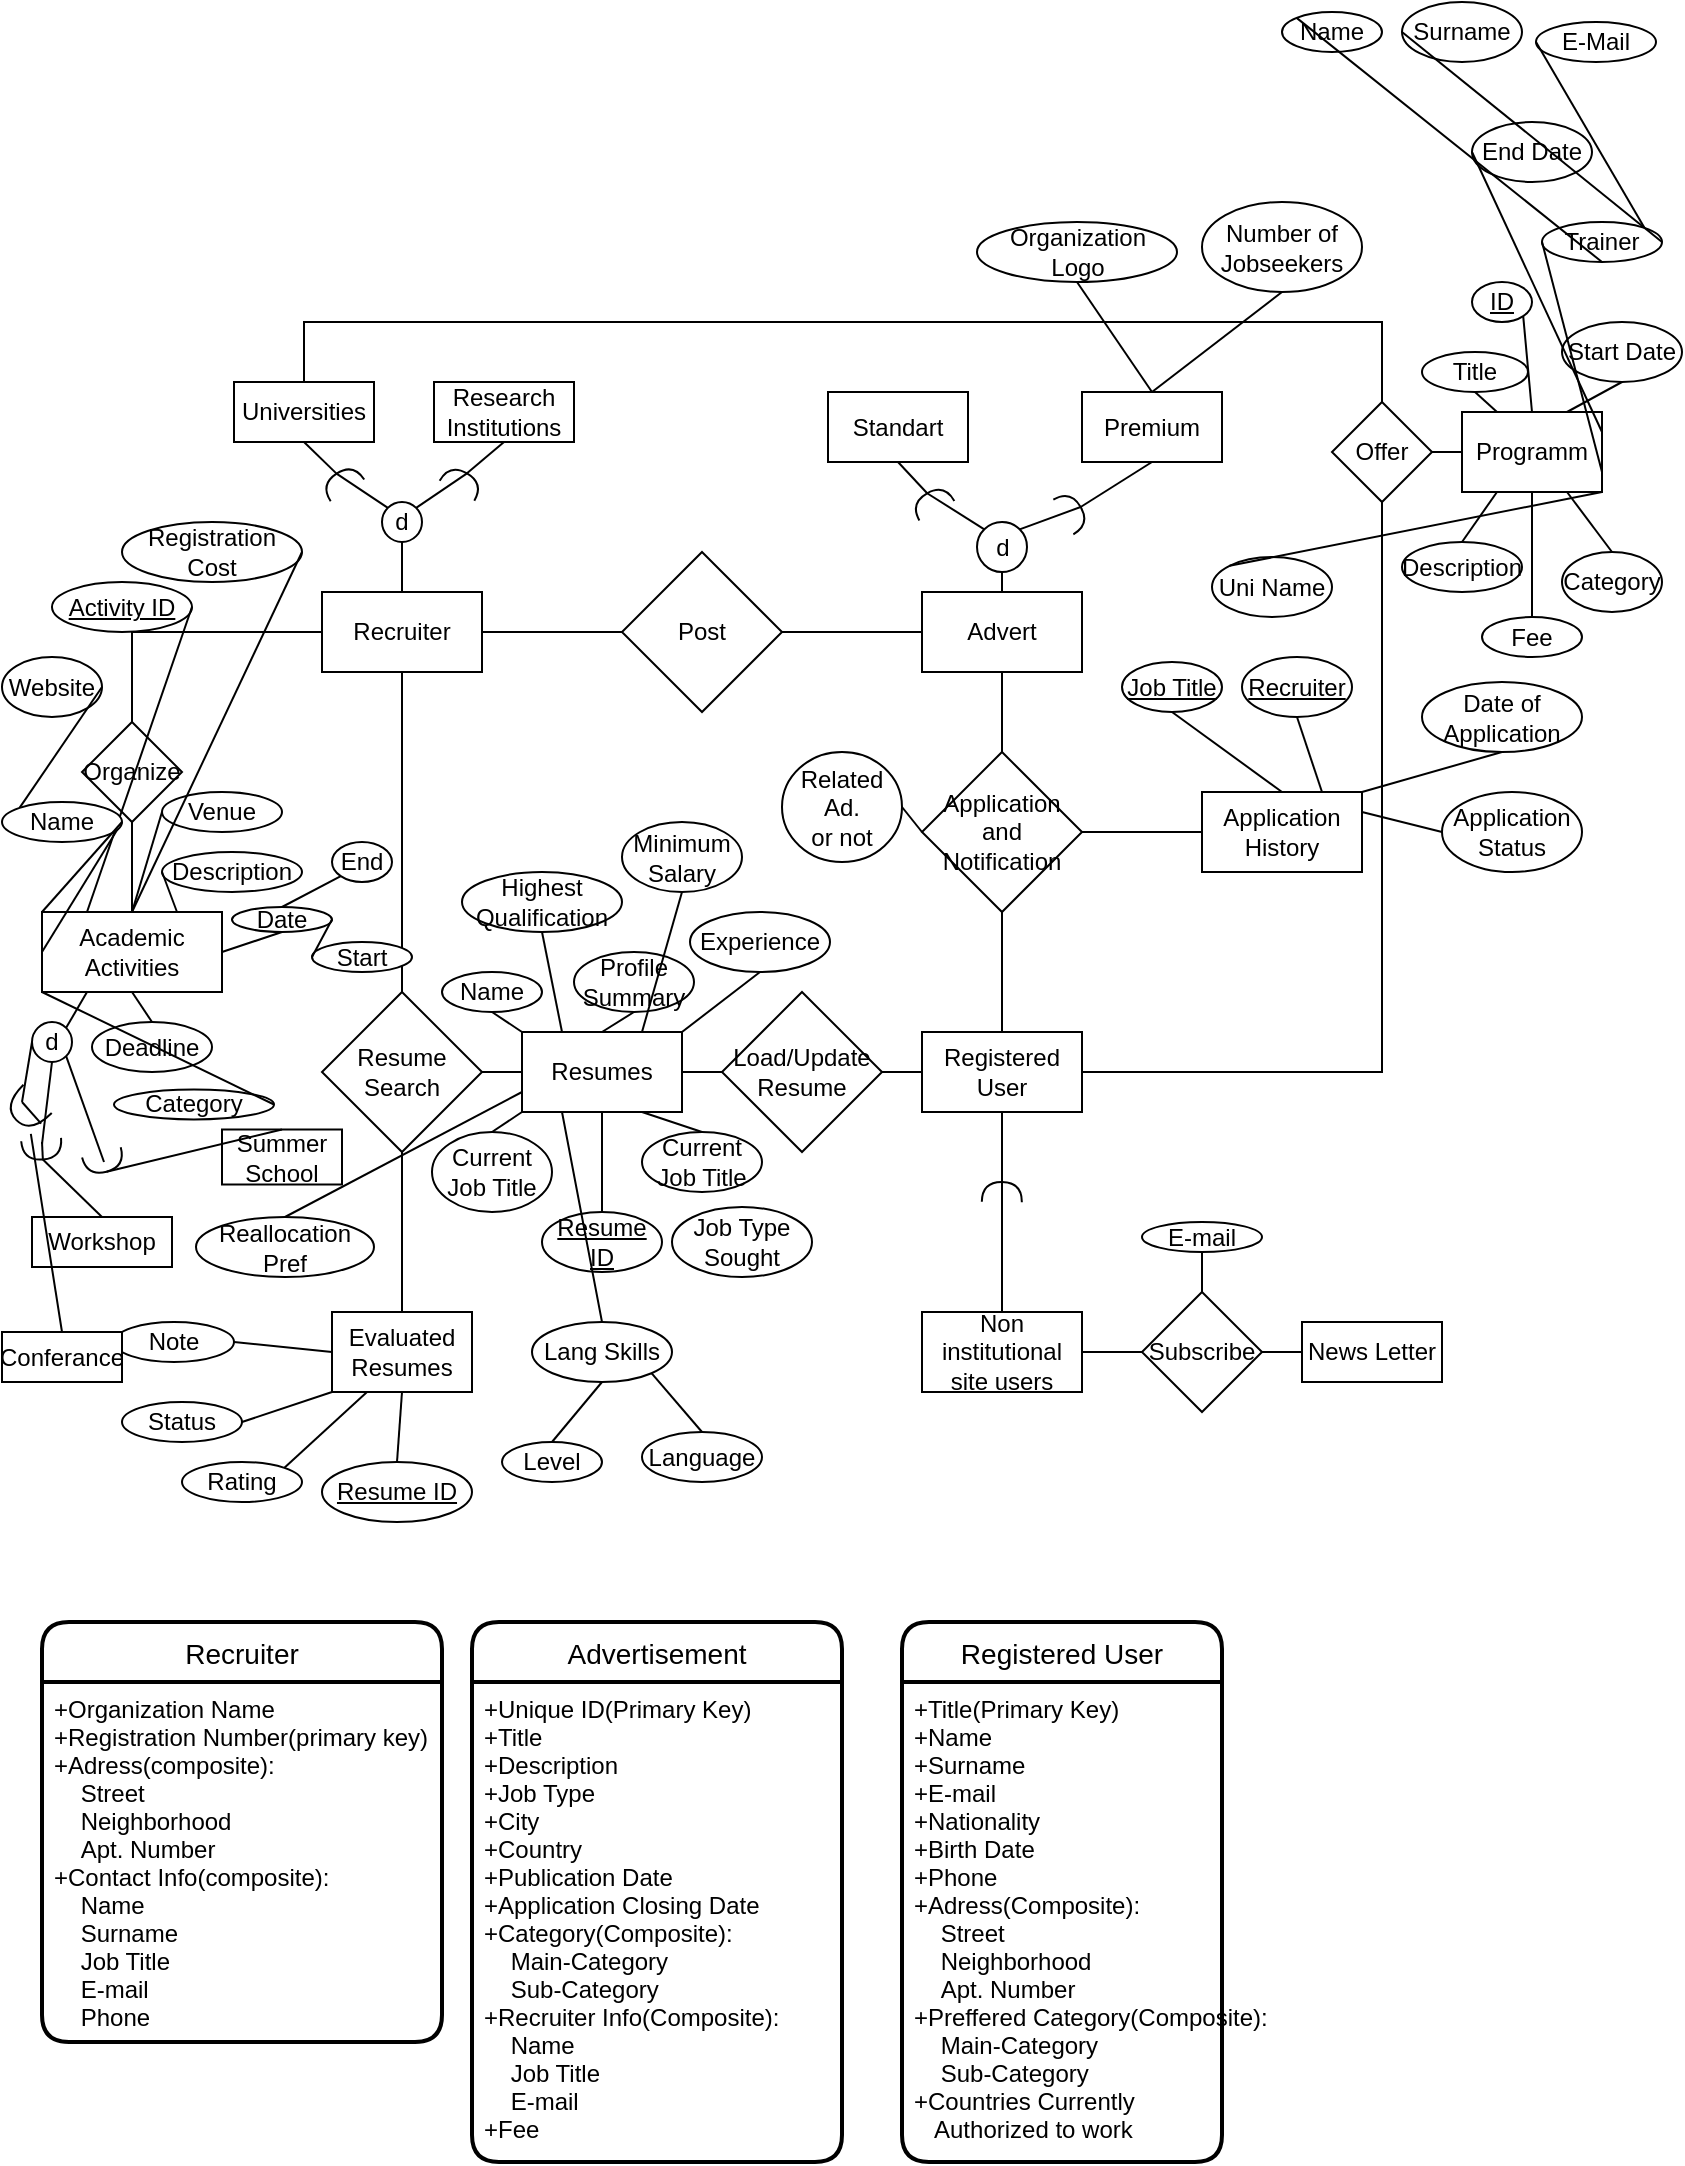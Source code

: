 <mxfile version="15.7.4" type="github">
  <diagram id="oW-fHzXB0XqupBl2FvEl" name="Page-1">
    <mxGraphModel dx="2018" dy="663" grid="1" gridSize="10" guides="1" tooltips="1" connect="1" arrows="1" fold="1" page="1" pageScale="1" pageWidth="827" pageHeight="1169" math="0" shadow="0">
      <root>
        <mxCell id="0" />
        <mxCell id="1" parent="0" />
        <mxCell id="fJtaRyN5ISk2u794oa8O-1" value="Recruiter" style="rounded=0;whiteSpace=wrap;html=1;" vertex="1" parent="1">
          <mxGeometry x="160" y="375" width="80" height="40" as="geometry" />
        </mxCell>
        <mxCell id="fJtaRyN5ISk2u794oa8O-3" value="Resume&lt;br&gt;Search" style="rhombus;whiteSpace=wrap;html=1;" vertex="1" parent="1">
          <mxGeometry x="160" y="575" width="80" height="80" as="geometry" />
        </mxCell>
        <mxCell id="fJtaRyN5ISk2u794oa8O-4" value="" style="endArrow=none;html=1;rounded=0;entryX=0.5;entryY=1;entryDx=0;entryDy=0;exitX=0.5;exitY=0;exitDx=0;exitDy=0;" edge="1" parent="1" source="fJtaRyN5ISk2u794oa8O-3" target="fJtaRyN5ISk2u794oa8O-1">
          <mxGeometry width="50" height="50" relative="1" as="geometry">
            <mxPoint x="700" y="665" as="sourcePoint" />
            <mxPoint x="750" y="615" as="targetPoint" />
          </mxGeometry>
        </mxCell>
        <mxCell id="fJtaRyN5ISk2u794oa8O-5" value="" style="endArrow=none;html=1;rounded=0;entryX=0.5;entryY=1;entryDx=0;entryDy=0;exitX=0.5;exitY=0;exitDx=0;exitDy=0;" edge="1" parent="1" source="fJtaRyN5ISk2u794oa8O-6" target="fJtaRyN5ISk2u794oa8O-3">
          <mxGeometry width="50" height="50" relative="1" as="geometry">
            <mxPoint x="280" y="735" as="sourcePoint" />
            <mxPoint x="750" y="615" as="targetPoint" />
            <Array as="points" />
          </mxGeometry>
        </mxCell>
        <mxCell id="fJtaRyN5ISk2u794oa8O-6" value="Evaluated&lt;br&gt;Resumes" style="rounded=0;whiteSpace=wrap;html=1;" vertex="1" parent="1">
          <mxGeometry x="165" y="735" width="70" height="40" as="geometry" />
        </mxCell>
        <mxCell id="fJtaRyN5ISk2u794oa8O-7" value="" style="endArrow=none;html=1;rounded=0;exitX=1;exitY=0.5;exitDx=0;exitDy=0;startArrow=none;" edge="1" parent="1" source="fJtaRyN5ISk2u794oa8O-8">
          <mxGeometry width="50" height="50" relative="1" as="geometry">
            <mxPoint x="700" y="665" as="sourcePoint" />
            <mxPoint x="360" y="615" as="targetPoint" />
          </mxGeometry>
        </mxCell>
        <mxCell id="fJtaRyN5ISk2u794oa8O-8" value="Resumes" style="rounded=0;whiteSpace=wrap;html=1;" vertex="1" parent="1">
          <mxGeometry x="260" y="595" width="80" height="40" as="geometry" />
        </mxCell>
        <mxCell id="fJtaRyN5ISk2u794oa8O-9" value="" style="endArrow=none;html=1;rounded=0;exitX=1;exitY=0.5;exitDx=0;exitDy=0;" edge="1" parent="1" source="fJtaRyN5ISk2u794oa8O-3" target="fJtaRyN5ISk2u794oa8O-8">
          <mxGeometry width="50" height="50" relative="1" as="geometry">
            <mxPoint x="320" y="615" as="sourcePoint" />
            <mxPoint x="400" y="615" as="targetPoint" />
          </mxGeometry>
        </mxCell>
        <mxCell id="fJtaRyN5ISk2u794oa8O-10" value="Load/Update&lt;br&gt;Resume" style="rhombus;whiteSpace=wrap;html=1;" vertex="1" parent="1">
          <mxGeometry x="360" y="575" width="80" height="80" as="geometry" />
        </mxCell>
        <mxCell id="fJtaRyN5ISk2u794oa8O-11" value="Registered&lt;br&gt;User" style="rounded=0;whiteSpace=wrap;html=1;" vertex="1" parent="1">
          <mxGeometry x="460" y="595" width="80" height="40" as="geometry" />
        </mxCell>
        <mxCell id="fJtaRyN5ISk2u794oa8O-12" value="" style="shape=requiredInterface;html=1;verticalLabelPosition=bottom;sketch=0;rotation=-89;" vertex="1" parent="1">
          <mxGeometry x="495" y="665" width="10" height="20" as="geometry" />
        </mxCell>
        <mxCell id="fJtaRyN5ISk2u794oa8O-13" value="" style="endArrow=none;html=1;rounded=0;exitX=1;exitY=0.5;exitDx=0;exitDy=0;entryX=0;entryY=0.5;entryDx=0;entryDy=0;" edge="1" parent="1" source="fJtaRyN5ISk2u794oa8O-10" target="fJtaRyN5ISk2u794oa8O-11">
          <mxGeometry width="50" height="50" relative="1" as="geometry">
            <mxPoint x="680" y="645" as="sourcePoint" />
            <mxPoint x="730" y="595" as="targetPoint" />
          </mxGeometry>
        </mxCell>
        <mxCell id="fJtaRyN5ISk2u794oa8O-16" value="Non institutional site users" style="rounded=0;whiteSpace=wrap;html=1;" vertex="1" parent="1">
          <mxGeometry x="460" y="735" width="80" height="40" as="geometry" />
        </mxCell>
        <mxCell id="fJtaRyN5ISk2u794oa8O-17" value="" style="endArrow=none;html=1;rounded=0;exitX=0.5;exitY=1;exitDx=0;exitDy=0;entryX=0.5;entryY=0;entryDx=0;entryDy=0;" edge="1" parent="1" source="fJtaRyN5ISk2u794oa8O-11" target="fJtaRyN5ISk2u794oa8O-16">
          <mxGeometry width="50" height="50" relative="1" as="geometry">
            <mxPoint x="680" y="635" as="sourcePoint" />
            <mxPoint x="730" y="585" as="targetPoint" />
          </mxGeometry>
        </mxCell>
        <mxCell id="fJtaRyN5ISk2u794oa8O-18" value="" style="endArrow=none;html=1;rounded=0;exitX=0.5;exitY=0;exitDx=0;exitDy=0;" edge="1" parent="1" source="fJtaRyN5ISk2u794oa8O-11">
          <mxGeometry width="50" height="50" relative="1" as="geometry">
            <mxPoint x="680" y="635" as="sourcePoint" />
            <mxPoint x="500" y="535" as="targetPoint" />
          </mxGeometry>
        </mxCell>
        <mxCell id="fJtaRyN5ISk2u794oa8O-19" value="Application&lt;br&gt;and&lt;br&gt;Notification" style="rhombus;whiteSpace=wrap;html=1;" vertex="1" parent="1">
          <mxGeometry x="460" y="455" width="80" height="80" as="geometry" />
        </mxCell>
        <mxCell id="fJtaRyN5ISk2u794oa8O-21" value="Application&lt;br&gt;History" style="rounded=0;whiteSpace=wrap;html=1;" vertex="1" parent="1">
          <mxGeometry x="600" y="475" width="80" height="40" as="geometry" />
        </mxCell>
        <mxCell id="fJtaRyN5ISk2u794oa8O-22" value="Advert" style="rounded=0;whiteSpace=wrap;html=1;" vertex="1" parent="1">
          <mxGeometry x="460" y="375" width="80" height="40" as="geometry" />
        </mxCell>
        <mxCell id="fJtaRyN5ISk2u794oa8O-24" value="" style="endArrow=none;html=1;rounded=0;entryX=0.5;entryY=1;entryDx=0;entryDy=0;exitX=0.5;exitY=0;exitDx=0;exitDy=0;" edge="1" parent="1" source="fJtaRyN5ISk2u794oa8O-19" target="fJtaRyN5ISk2u794oa8O-22">
          <mxGeometry width="50" height="50" relative="1" as="geometry">
            <mxPoint x="680" y="625" as="sourcePoint" />
            <mxPoint x="730" y="575" as="targetPoint" />
          </mxGeometry>
        </mxCell>
        <mxCell id="fJtaRyN5ISk2u794oa8O-25" value="" style="endArrow=none;html=1;rounded=0;exitX=1;exitY=0.5;exitDx=0;exitDy=0;" edge="1" parent="1" source="fJtaRyN5ISk2u794oa8O-1">
          <mxGeometry width="50" height="50" relative="1" as="geometry">
            <mxPoint x="680" y="625" as="sourcePoint" />
            <mxPoint x="320" y="395" as="targetPoint" />
          </mxGeometry>
        </mxCell>
        <mxCell id="fJtaRyN5ISk2u794oa8O-26" value="Post" style="rhombus;whiteSpace=wrap;html=1;" vertex="1" parent="1">
          <mxGeometry x="310" y="355" width="80" height="80" as="geometry" />
        </mxCell>
        <mxCell id="fJtaRyN5ISk2u794oa8O-28" value="" style="endArrow=none;html=1;rounded=0;exitX=1;exitY=0.5;exitDx=0;exitDy=0;entryX=0;entryY=0.5;entryDx=0;entryDy=0;" edge="1" parent="1" source="fJtaRyN5ISk2u794oa8O-26" target="fJtaRyN5ISk2u794oa8O-22">
          <mxGeometry width="50" height="50" relative="1" as="geometry">
            <mxPoint x="680" y="625" as="sourcePoint" />
            <mxPoint x="730" y="575" as="targetPoint" />
          </mxGeometry>
        </mxCell>
        <mxCell id="fJtaRyN5ISk2u794oa8O-32" value="Universities" style="rounded=0;whiteSpace=wrap;html=1;" vertex="1" parent="1">
          <mxGeometry x="116" y="270" width="70" height="30" as="geometry" />
        </mxCell>
        <mxCell id="fJtaRyN5ISk2u794oa8O-33" value="Research&lt;br&gt;Institutions" style="rounded=0;whiteSpace=wrap;html=1;" vertex="1" parent="1">
          <mxGeometry x="216" y="270" width="70" height="30" as="geometry" />
        </mxCell>
        <mxCell id="fJtaRyN5ISk2u794oa8O-44" value="" style="endArrow=none;html=1;rounded=0;exitX=0.5;exitY=0;exitDx=0;exitDy=0;entryX=0.5;entryY=1;entryDx=0;entryDy=0;" edge="1" parent="1" source="fJtaRyN5ISk2u794oa8O-1" target="fJtaRyN5ISk2u794oa8O-45">
          <mxGeometry width="50" height="50" relative="1" as="geometry">
            <mxPoint x="516" y="550" as="sourcePoint" />
            <mxPoint x="200" y="350" as="targetPoint" />
          </mxGeometry>
        </mxCell>
        <mxCell id="fJtaRyN5ISk2u794oa8O-45" value="d" style="ellipse;whiteSpace=wrap;html=1;aspect=fixed;" vertex="1" parent="1">
          <mxGeometry x="190" y="330" width="20" height="20" as="geometry" />
        </mxCell>
        <mxCell id="fJtaRyN5ISk2u794oa8O-48" value="" style="endArrow=none;html=1;rounded=0;exitX=1;exitY=0;exitDx=0;exitDy=0;entryX=1;entryY=0.5;entryDx=0;entryDy=0;entryPerimeter=0;" edge="1" parent="1" source="fJtaRyN5ISk2u794oa8O-45" target="fJtaRyN5ISk2u794oa8O-55">
          <mxGeometry width="50" height="50" relative="1" as="geometry">
            <mxPoint x="516" y="550" as="sourcePoint" />
            <mxPoint x="226" y="320" as="targetPoint" />
          </mxGeometry>
        </mxCell>
        <mxCell id="fJtaRyN5ISk2u794oa8O-50" value="" style="endArrow=none;html=1;rounded=0;exitX=0;exitY=0;exitDx=0;exitDy=0;entryX=1;entryY=0.5;entryDx=0;entryDy=0;entryPerimeter=0;" edge="1" parent="1" source="fJtaRyN5ISk2u794oa8O-45" target="fJtaRyN5ISk2u794oa8O-53">
          <mxGeometry width="50" height="50" relative="1" as="geometry">
            <mxPoint x="516" y="550" as="sourcePoint" />
            <mxPoint x="566" y="500" as="targetPoint" />
          </mxGeometry>
        </mxCell>
        <mxCell id="fJtaRyN5ISk2u794oa8O-53" value="" style="shape=requiredInterface;html=1;verticalLabelPosition=bottom;sketch=0;rotation=-123;" vertex="1" parent="1">
          <mxGeometry x="165" y="310" width="10" height="20" as="geometry" />
        </mxCell>
        <mxCell id="fJtaRyN5ISk2u794oa8O-54" value="" style="endArrow=none;html=1;rounded=0;exitX=1;exitY=0.5;exitDx=0;exitDy=0;exitPerimeter=0;entryX=0.5;entryY=1;entryDx=0;entryDy=0;" edge="1" parent="1" source="fJtaRyN5ISk2u794oa8O-53" target="fJtaRyN5ISk2u794oa8O-32">
          <mxGeometry width="50" height="50" relative="1" as="geometry">
            <mxPoint x="516" y="550" as="sourcePoint" />
            <mxPoint x="566" y="500" as="targetPoint" />
          </mxGeometry>
        </mxCell>
        <mxCell id="fJtaRyN5ISk2u794oa8O-55" value="" style="shape=requiredInterface;html=1;verticalLabelPosition=bottom;sketch=0;rotation=-60;" vertex="1" parent="1">
          <mxGeometry x="225" y="310" width="10" height="20" as="geometry" />
        </mxCell>
        <mxCell id="fJtaRyN5ISk2u794oa8O-56" value="" style="endArrow=none;html=1;rounded=0;exitX=1;exitY=0.5;exitDx=0;exitDy=0;exitPerimeter=0;entryX=0.5;entryY=1;entryDx=0;entryDy=0;" edge="1" parent="1" source="fJtaRyN5ISk2u794oa8O-55" target="fJtaRyN5ISk2u794oa8O-33">
          <mxGeometry width="50" height="50" relative="1" as="geometry">
            <mxPoint x="516" y="550" as="sourcePoint" />
            <mxPoint x="566" y="500" as="targetPoint" />
          </mxGeometry>
        </mxCell>
        <mxCell id="fJtaRyN5ISk2u794oa8O-57" value="Academic&lt;br&gt;Activities" style="rounded=0;whiteSpace=wrap;html=1;" vertex="1" parent="1">
          <mxGeometry x="20" y="535" width="90" height="40" as="geometry" />
        </mxCell>
        <mxCell id="fJtaRyN5ISk2u794oa8O-58" value="" style="endArrow=none;html=1;rounded=0;entryX=0;entryY=0.5;entryDx=0;entryDy=0;exitX=1;exitY=0.5;exitDx=0;exitDy=0;" edge="1" parent="1" source="fJtaRyN5ISk2u794oa8O-19" target="fJtaRyN5ISk2u794oa8O-21">
          <mxGeometry width="50" height="50" relative="1" as="geometry">
            <mxPoint x="495" y="530" as="sourcePoint" />
            <mxPoint x="545" y="480" as="targetPoint" />
          </mxGeometry>
        </mxCell>
        <mxCell id="fJtaRyN5ISk2u794oa8O-62" value="Organize" style="rhombus;whiteSpace=wrap;html=1;" vertex="1" parent="1">
          <mxGeometry x="40" y="440" width="50" height="50" as="geometry" />
        </mxCell>
        <mxCell id="fJtaRyN5ISk2u794oa8O-63" value="" style="endArrow=none;html=1;rounded=0;entryX=0.5;entryY=1;entryDx=0;entryDy=0;exitX=0.5;exitY=0;exitDx=0;exitDy=0;" edge="1" parent="1" source="fJtaRyN5ISk2u794oa8O-57" target="fJtaRyN5ISk2u794oa8O-62">
          <mxGeometry width="50" height="50" relative="1" as="geometry">
            <mxPoint x="495" y="530" as="sourcePoint" />
            <mxPoint x="545" y="480" as="targetPoint" />
          </mxGeometry>
        </mxCell>
        <mxCell id="fJtaRyN5ISk2u794oa8O-64" value="" style="endArrow=none;html=1;rounded=0;exitX=0.5;exitY=0;exitDx=0;exitDy=0;entryX=0;entryY=0.5;entryDx=0;entryDy=0;" edge="1" parent="1" source="fJtaRyN5ISk2u794oa8O-62" target="fJtaRyN5ISk2u794oa8O-1">
          <mxGeometry width="50" height="50" relative="1" as="geometry">
            <mxPoint x="495" y="530" as="sourcePoint" />
            <mxPoint x="155" y="400" as="targetPoint" />
            <Array as="points">
              <mxPoint x="65" y="395" />
            </Array>
          </mxGeometry>
        </mxCell>
        <mxCell id="fJtaRyN5ISk2u794oa8O-68" value="" style="endArrow=none;html=1;rounded=0;exitX=0.5;exitY=0;exitDx=0;exitDy=0;entryX=0.5;entryY=0;entryDx=0;entryDy=0;" edge="1" parent="1" source="fJtaRyN5ISk2u794oa8O-32" target="fJtaRyN5ISk2u794oa8O-70">
          <mxGeometry width="50" height="50" relative="1" as="geometry">
            <mxPoint x="495" y="520" as="sourcePoint" />
            <mxPoint x="605" y="260" as="targetPoint" />
            <Array as="points">
              <mxPoint x="151" y="240" />
              <mxPoint x="690" y="240" />
            </Array>
          </mxGeometry>
        </mxCell>
        <mxCell id="fJtaRyN5ISk2u794oa8O-70" value="Offer" style="rhombus;whiteSpace=wrap;html=1;" vertex="1" parent="1">
          <mxGeometry x="665" y="280" width="50" height="50" as="geometry" />
        </mxCell>
        <mxCell id="fJtaRyN5ISk2u794oa8O-72" value="" style="endArrow=none;html=1;rounded=0;entryX=1;entryY=0.5;entryDx=0;entryDy=0;exitX=0;exitY=0.5;exitDx=0;exitDy=0;" edge="1" parent="1" source="fJtaRyN5ISk2u794oa8O-73" target="fJtaRyN5ISk2u794oa8O-70">
          <mxGeometry width="50" height="50" relative="1" as="geometry">
            <mxPoint x="745" y="305" as="sourcePoint" />
            <mxPoint x="545" y="470" as="targetPoint" />
          </mxGeometry>
        </mxCell>
        <mxCell id="fJtaRyN5ISk2u794oa8O-73" value="Programm" style="rounded=0;whiteSpace=wrap;html=1;" vertex="1" parent="1">
          <mxGeometry x="730" y="285" width="70" height="40" as="geometry" />
        </mxCell>
        <mxCell id="fJtaRyN5ISk2u794oa8O-74" value="" style="endArrow=none;html=1;rounded=0;entryX=0.5;entryY=1;entryDx=0;entryDy=0;exitX=1;exitY=0.5;exitDx=0;exitDy=0;" edge="1" parent="1" source="fJtaRyN5ISk2u794oa8O-11" target="fJtaRyN5ISk2u794oa8O-70">
          <mxGeometry width="50" height="50" relative="1" as="geometry">
            <mxPoint x="510" y="520" as="sourcePoint" />
            <mxPoint x="560" y="470" as="targetPoint" />
            <Array as="points">
              <mxPoint x="690" y="615" />
            </Array>
          </mxGeometry>
        </mxCell>
        <mxCell id="fJtaRyN5ISk2u794oa8O-75" value="d" style="ellipse;whiteSpace=wrap;html=1;aspect=fixed;" vertex="1" parent="1">
          <mxGeometry x="487.5" y="340" width="25" height="25" as="geometry" />
        </mxCell>
        <mxCell id="fJtaRyN5ISk2u794oa8O-76" value="" style="endArrow=none;html=1;rounded=0;entryX=0.5;entryY=1;entryDx=0;entryDy=0;exitX=0.5;exitY=0;exitDx=0;exitDy=0;" edge="1" parent="1" source="fJtaRyN5ISk2u794oa8O-22" target="fJtaRyN5ISk2u794oa8O-75">
          <mxGeometry width="50" height="50" relative="1" as="geometry">
            <mxPoint x="510" y="520" as="sourcePoint" />
            <mxPoint x="560" y="470" as="targetPoint" />
          </mxGeometry>
        </mxCell>
        <mxCell id="fJtaRyN5ISk2u794oa8O-77" value="Standart" style="rounded=0;whiteSpace=wrap;html=1;" vertex="1" parent="1">
          <mxGeometry x="413" y="275" width="70" height="35" as="geometry" />
        </mxCell>
        <mxCell id="fJtaRyN5ISk2u794oa8O-78" value="Premium" style="rounded=0;whiteSpace=wrap;html=1;" vertex="1" parent="1">
          <mxGeometry x="540" y="275" width="70" height="35" as="geometry" />
        </mxCell>
        <mxCell id="fJtaRyN5ISk2u794oa8O-79" value="" style="endArrow=none;html=1;rounded=0;entryX=0.5;entryY=1;entryDx=0;entryDy=0;exitX=1;exitY=0.5;exitDx=0;exitDy=0;exitPerimeter=0;" edge="1" parent="1" source="fJtaRyN5ISk2u794oa8O-83" target="fJtaRyN5ISk2u794oa8O-77">
          <mxGeometry width="50" height="50" relative="1" as="geometry">
            <mxPoint x="270" y="515" as="sourcePoint" />
            <mxPoint x="320" y="465" as="targetPoint" />
          </mxGeometry>
        </mxCell>
        <mxCell id="fJtaRyN5ISk2u794oa8O-80" value="" style="endArrow=none;html=1;rounded=0;exitX=1;exitY=0.5;exitDx=0;exitDy=0;exitPerimeter=0;entryX=1;entryY=0;entryDx=0;entryDy=0;" edge="1" parent="1" source="fJtaRyN5ISk2u794oa8O-81" target="fJtaRyN5ISk2u794oa8O-75">
          <mxGeometry width="50" height="50" relative="1" as="geometry">
            <mxPoint x="350" y="515" as="sourcePoint" />
            <mxPoint x="400" y="465" as="targetPoint" />
            <Array as="points" />
          </mxGeometry>
        </mxCell>
        <mxCell id="fJtaRyN5ISk2u794oa8O-81" value="" style="shape=requiredInterface;html=1;verticalLabelPosition=bottom;sketch=0;rotation=-30;" vertex="1" parent="1">
          <mxGeometry x="530" y="325" width="10" height="20" as="geometry" />
        </mxCell>
        <mxCell id="fJtaRyN5ISk2u794oa8O-82" value="" style="endArrow=none;html=1;rounded=0;entryX=0.5;entryY=1;entryDx=0;entryDy=0;exitX=1;exitY=0.5;exitDx=0;exitDy=0;exitPerimeter=0;" edge="1" parent="1" source="fJtaRyN5ISk2u794oa8O-81" target="fJtaRyN5ISk2u794oa8O-78">
          <mxGeometry width="50" height="50" relative="1" as="geometry">
            <mxPoint x="510" y="520" as="sourcePoint" />
            <mxPoint x="560" y="470" as="targetPoint" />
          </mxGeometry>
        </mxCell>
        <mxCell id="fJtaRyN5ISk2u794oa8O-83" value="" style="shape=requiredInterface;html=1;verticalLabelPosition=bottom;sketch=0;rotation=-119;" vertex="1" parent="1">
          <mxGeometry x="460" y="320" width="10" height="20" as="geometry" />
        </mxCell>
        <mxCell id="fJtaRyN5ISk2u794oa8O-84" value="" style="endArrow=none;html=1;rounded=0;entryX=1;entryY=0.5;entryDx=0;entryDy=0;entryPerimeter=0;exitX=0;exitY=0;exitDx=0;exitDy=0;" edge="1" parent="1" source="fJtaRyN5ISk2u794oa8O-75" target="fJtaRyN5ISk2u794oa8O-83">
          <mxGeometry width="50" height="50" relative="1" as="geometry">
            <mxPoint x="510" y="520" as="sourcePoint" />
            <mxPoint x="560" y="470" as="targetPoint" />
          </mxGeometry>
        </mxCell>
        <mxCell id="fJtaRyN5ISk2u794oa8O-90" value="Recruiter" style="swimlane;childLayout=stackLayout;horizontal=1;startSize=30;horizontalStack=0;rounded=1;fontSize=14;fontStyle=0;strokeWidth=2;resizeParent=0;resizeLast=1;shadow=0;dashed=0;align=center;" vertex="1" parent="1">
          <mxGeometry x="20" y="890" width="200" height="210" as="geometry" />
        </mxCell>
        <mxCell id="fJtaRyN5ISk2u794oa8O-91" value="+Organization Name&#xa;+Registration Number(primary key)&#xa;+Adress(composite):&#xa;    Street&#xa;    Neighborhood&#xa;    Apt. Number&#xa;+Contact Info(composite):&#xa;    Name&#xa;    Surname&#xa;    Job Title&#xa;    E-mail&#xa;    Phone&#xa;" style="align=left;strokeColor=none;fillColor=none;spacingLeft=4;fontSize=12;verticalAlign=top;resizable=0;rotatable=0;part=1;" vertex="1" parent="fJtaRyN5ISk2u794oa8O-90">
          <mxGeometry y="30" width="200" height="180" as="geometry" />
        </mxCell>
        <mxCell id="fJtaRyN5ISk2u794oa8O-92" value="Advertisement" style="swimlane;childLayout=stackLayout;horizontal=1;startSize=30;horizontalStack=0;rounded=1;fontSize=14;fontStyle=0;strokeWidth=2;resizeParent=0;resizeLast=1;shadow=0;dashed=0;align=center;" vertex="1" parent="1">
          <mxGeometry x="235" y="890" width="185" height="270" as="geometry" />
        </mxCell>
        <mxCell id="fJtaRyN5ISk2u794oa8O-93" value="+Unique ID(Primary Key)&#xa;+Title&#xa;+Description&#xa;+Job Type&#xa;+City&#xa;+Country&#xa;+Publication Date&#xa;+Application Closing Date&#xa;+Category(Composite):&#xa;    Main-Category&#xa;    Sub-Category&#xa;+Recruiter Info(Composite):&#xa;    Name&#xa;    Job Title&#xa;    E-mail&#xa;+Fee&#xa;    " style="align=left;strokeColor=none;fillColor=none;spacingLeft=4;fontSize=12;verticalAlign=top;resizable=0;rotatable=0;part=1;" vertex="1" parent="fJtaRyN5ISk2u794oa8O-92">
          <mxGeometry y="30" width="185" height="240" as="geometry" />
        </mxCell>
        <mxCell id="fJtaRyN5ISk2u794oa8O-94" value="Organization Logo" style="ellipse;whiteSpace=wrap;html=1;align=center;" vertex="1" parent="1">
          <mxGeometry x="487.5" y="190" width="100" height="30" as="geometry" />
        </mxCell>
        <mxCell id="fJtaRyN5ISk2u794oa8O-95" value="" style="endArrow=none;html=1;rounded=0;entryX=0.5;entryY=0;entryDx=0;entryDy=0;exitX=0.5;exitY=1;exitDx=0;exitDy=0;" edge="1" parent="1" source="fJtaRyN5ISk2u794oa8O-94" target="fJtaRyN5ISk2u794oa8O-78">
          <mxGeometry width="50" height="50" relative="1" as="geometry">
            <mxPoint x="500" y="480" as="sourcePoint" />
            <mxPoint x="550" y="430" as="targetPoint" />
          </mxGeometry>
        </mxCell>
        <mxCell id="fJtaRyN5ISk2u794oa8O-96" value="Number of Jobseekers" style="ellipse;whiteSpace=wrap;html=1;align=center;" vertex="1" parent="1">
          <mxGeometry x="600" y="180" width="80" height="45" as="geometry" />
        </mxCell>
        <mxCell id="fJtaRyN5ISk2u794oa8O-97" value="" style="endArrow=none;html=1;rounded=0;exitX=0.5;exitY=0;exitDx=0;exitDy=0;entryX=0.5;entryY=1;entryDx=0;entryDy=0;" edge="1" parent="1" source="fJtaRyN5ISk2u794oa8O-78" target="fJtaRyN5ISk2u794oa8O-96">
          <mxGeometry width="50" height="50" relative="1" as="geometry">
            <mxPoint x="500" y="470" as="sourcePoint" />
            <mxPoint x="550" y="420" as="targetPoint" />
          </mxGeometry>
        </mxCell>
        <mxCell id="fJtaRyN5ISk2u794oa8O-98" value="Registered User" style="swimlane;childLayout=stackLayout;horizontal=1;startSize=30;horizontalStack=0;rounded=1;fontSize=14;fontStyle=0;strokeWidth=2;resizeParent=0;resizeLast=1;shadow=0;dashed=0;align=center;" vertex="1" parent="1">
          <mxGeometry x="450" y="890" width="160" height="270" as="geometry" />
        </mxCell>
        <mxCell id="fJtaRyN5ISk2u794oa8O-99" value="+Title(Primary Key)&#xa;+Name&#xa;+Surname&#xa;+E-mail&#xa;+Nationality&#xa;+Birth Date&#xa;+Phone&#xa;+Adress(Composite):&#xa;    Street&#xa;    Neighborhood&#xa;    Apt. Number&#xa;+Preffered Category(Composite):&#xa;    Main-Category&#xa;    Sub-Category&#xa;+Countries Currently &#xa;   Authorized to work&#xa;&#xa;    " style="align=left;strokeColor=none;fillColor=none;spacingLeft=4;fontSize=12;verticalAlign=top;resizable=0;rotatable=0;part=1;" vertex="1" parent="fJtaRyN5ISk2u794oa8O-98">
          <mxGeometry y="30" width="160" height="240" as="geometry" />
        </mxCell>
        <mxCell id="fJtaRyN5ISk2u794oa8O-101" value="Name" style="ellipse;whiteSpace=wrap;html=1;align=center;" vertex="1" parent="1">
          <mxGeometry x="220" y="565" width="50" height="20" as="geometry" />
        </mxCell>
        <mxCell id="fJtaRyN5ISk2u794oa8O-102" value="Profile Summary" style="ellipse;whiteSpace=wrap;html=1;align=center;" vertex="1" parent="1">
          <mxGeometry x="286" y="555" width="60" height="30" as="geometry" />
        </mxCell>
        <mxCell id="fJtaRyN5ISk2u794oa8O-103" value="Current Job Title" style="ellipse;whiteSpace=wrap;html=1;align=center;" vertex="1" parent="1">
          <mxGeometry x="215" y="645" width="60" height="40" as="geometry" />
        </mxCell>
        <mxCell id="fJtaRyN5ISk2u794oa8O-104" value="Resume ID" style="ellipse;whiteSpace=wrap;html=1;align=center;fontStyle=4;" vertex="1" parent="1">
          <mxGeometry x="270" y="685" width="60" height="30" as="geometry" />
        </mxCell>
        <mxCell id="fJtaRyN5ISk2u794oa8O-105" value="Current Job Title" style="ellipse;whiteSpace=wrap;html=1;align=center;" vertex="1" parent="1">
          <mxGeometry x="320" y="645" width="60" height="30" as="geometry" />
        </mxCell>
        <mxCell id="fJtaRyN5ISk2u794oa8O-106" value="Experience" style="ellipse;whiteSpace=wrap;html=1;align=center;" vertex="1" parent="1">
          <mxGeometry x="344" y="535" width="70" height="30" as="geometry" />
        </mxCell>
        <mxCell id="fJtaRyN5ISk2u794oa8O-107" value="Job Type Sought" style="ellipse;whiteSpace=wrap;html=1;align=center;" vertex="1" parent="1">
          <mxGeometry x="335" y="682.5" width="70" height="35" as="geometry" />
        </mxCell>
        <mxCell id="fJtaRyN5ISk2u794oa8O-108" value="Minimum Salary" style="ellipse;whiteSpace=wrap;html=1;align=center;" vertex="1" parent="1">
          <mxGeometry x="310" y="490" width="60" height="35" as="geometry" />
        </mxCell>
        <mxCell id="fJtaRyN5ISk2u794oa8O-109" value="Highest Qualification" style="ellipse;whiteSpace=wrap;html=1;align=center;" vertex="1" parent="1">
          <mxGeometry x="230" y="515" width="80" height="30" as="geometry" />
        </mxCell>
        <mxCell id="fJtaRyN5ISk2u794oa8O-110" value="Lang Skills" style="ellipse;whiteSpace=wrap;html=1;align=center;" vertex="1" parent="1">
          <mxGeometry x="265" y="740" width="70" height="30" as="geometry" />
        </mxCell>
        <mxCell id="fJtaRyN5ISk2u794oa8O-111" value="Language" style="ellipse;whiteSpace=wrap;html=1;align=center;" vertex="1" parent="1">
          <mxGeometry x="320" y="795" width="60" height="25" as="geometry" />
        </mxCell>
        <mxCell id="fJtaRyN5ISk2u794oa8O-112" value="Level" style="ellipse;whiteSpace=wrap;html=1;align=center;" vertex="1" parent="1">
          <mxGeometry x="250" y="800" width="50" height="20" as="geometry" />
        </mxCell>
        <mxCell id="fJtaRyN5ISk2u794oa8O-113" value="Reallocation Pref" style="ellipse;whiteSpace=wrap;html=1;align=center;" vertex="1" parent="1">
          <mxGeometry x="97" y="687.5" width="89" height="30" as="geometry" />
        </mxCell>
        <mxCell id="fJtaRyN5ISk2u794oa8O-114" value="" style="endArrow=none;html=1;rounded=0;exitX=0.5;exitY=0;exitDx=0;exitDy=0;entryX=0;entryY=1;entryDx=0;entryDy=0;" edge="1" parent="1" source="fJtaRyN5ISk2u794oa8O-103" target="fJtaRyN5ISk2u794oa8O-8">
          <mxGeometry width="50" height="50" relative="1" as="geometry">
            <mxPoint x="270" y="650" as="sourcePoint" />
            <mxPoint x="320" y="600" as="targetPoint" />
          </mxGeometry>
        </mxCell>
        <mxCell id="fJtaRyN5ISk2u794oa8O-115" value="" style="endArrow=none;html=1;rounded=0;entryX=0.5;entryY=0;entryDx=0;entryDy=0;exitX=0.5;exitY=1;exitDx=0;exitDy=0;" edge="1" parent="1" source="fJtaRyN5ISk2u794oa8O-8" target="fJtaRyN5ISk2u794oa8O-104">
          <mxGeometry width="50" height="50" relative="1" as="geometry">
            <mxPoint x="270" y="650" as="sourcePoint" />
            <mxPoint x="320" y="600" as="targetPoint" />
          </mxGeometry>
        </mxCell>
        <mxCell id="fJtaRyN5ISk2u794oa8O-116" value="" style="endArrow=none;html=1;rounded=0;entryX=0.5;entryY=0;entryDx=0;entryDy=0;exitX=0.75;exitY=1;exitDx=0;exitDy=0;" edge="1" parent="1" source="fJtaRyN5ISk2u794oa8O-8" target="fJtaRyN5ISk2u794oa8O-105">
          <mxGeometry width="50" height="50" relative="1" as="geometry">
            <mxPoint x="270" y="650" as="sourcePoint" />
            <mxPoint x="320" y="600" as="targetPoint" />
          </mxGeometry>
        </mxCell>
        <mxCell id="fJtaRyN5ISk2u794oa8O-117" value="" style="endArrow=none;html=1;rounded=0;entryX=0.5;entryY=1;entryDx=0;entryDy=0;exitX=1;exitY=0;exitDx=0;exitDy=0;" edge="1" parent="1" source="fJtaRyN5ISk2u794oa8O-8" target="fJtaRyN5ISk2u794oa8O-106">
          <mxGeometry width="50" height="50" relative="1" as="geometry">
            <mxPoint x="270" y="650" as="sourcePoint" />
            <mxPoint x="320" y="600" as="targetPoint" />
          </mxGeometry>
        </mxCell>
        <mxCell id="fJtaRyN5ISk2u794oa8O-118" value="" style="endArrow=none;html=1;rounded=0;entryX=0.5;entryY=1;entryDx=0;entryDy=0;exitX=0;exitY=0;exitDx=0;exitDy=0;" edge="1" parent="1" source="fJtaRyN5ISk2u794oa8O-8" target="fJtaRyN5ISk2u794oa8O-101">
          <mxGeometry width="50" height="50" relative="1" as="geometry">
            <mxPoint x="270" y="650" as="sourcePoint" />
            <mxPoint x="320" y="600" as="targetPoint" />
          </mxGeometry>
        </mxCell>
        <mxCell id="fJtaRyN5ISk2u794oa8O-119" value="" style="endArrow=none;html=1;rounded=0;entryX=0.5;entryY=1;entryDx=0;entryDy=0;exitX=0.25;exitY=0;exitDx=0;exitDy=0;" edge="1" parent="1" source="fJtaRyN5ISk2u794oa8O-8" target="fJtaRyN5ISk2u794oa8O-109">
          <mxGeometry width="50" height="50" relative="1" as="geometry">
            <mxPoint x="270" y="600" as="sourcePoint" />
            <mxPoint x="320" y="600" as="targetPoint" />
          </mxGeometry>
        </mxCell>
        <mxCell id="fJtaRyN5ISk2u794oa8O-120" value="" style="endArrow=none;html=1;rounded=0;entryX=0.5;entryY=1;entryDx=0;entryDy=0;exitX=0.5;exitY=0;exitDx=0;exitDy=0;" edge="1" parent="1" source="fJtaRyN5ISk2u794oa8O-8" target="fJtaRyN5ISk2u794oa8O-102">
          <mxGeometry width="50" height="50" relative="1" as="geometry">
            <mxPoint x="270" y="650" as="sourcePoint" />
            <mxPoint x="320" y="600" as="targetPoint" />
          </mxGeometry>
        </mxCell>
        <mxCell id="fJtaRyN5ISk2u794oa8O-121" value="" style="endArrow=none;html=1;rounded=0;entryX=0.5;entryY=1;entryDx=0;entryDy=0;exitX=0.75;exitY=0;exitDx=0;exitDy=0;" edge="1" parent="1" source="fJtaRyN5ISk2u794oa8O-8" target="fJtaRyN5ISk2u794oa8O-108">
          <mxGeometry width="50" height="50" relative="1" as="geometry">
            <mxPoint x="270" y="650" as="sourcePoint" />
            <mxPoint x="320" y="600" as="targetPoint" />
          </mxGeometry>
        </mxCell>
        <mxCell id="fJtaRyN5ISk2u794oa8O-122" value="" style="endArrow=none;html=1;rounded=0;exitX=0.5;exitY=0;exitDx=0;exitDy=0;entryX=0;entryY=0.75;entryDx=0;entryDy=0;" edge="1" parent="1" source="fJtaRyN5ISk2u794oa8O-113" target="fJtaRyN5ISk2u794oa8O-8">
          <mxGeometry width="50" height="50" relative="1" as="geometry">
            <mxPoint x="270" y="650" as="sourcePoint" />
            <mxPoint x="320" y="600" as="targetPoint" />
          </mxGeometry>
        </mxCell>
        <mxCell id="fJtaRyN5ISk2u794oa8O-123" value="" style="endArrow=none;html=1;rounded=0;exitX=0.25;exitY=1;exitDx=0;exitDy=0;" edge="1" parent="1" source="fJtaRyN5ISk2u794oa8O-8">
          <mxGeometry width="50" height="50" relative="1" as="geometry">
            <mxPoint x="270" y="650" as="sourcePoint" />
            <mxPoint x="280" y="635" as="targetPoint" />
            <Array as="points">
              <mxPoint x="300" y="740" />
            </Array>
          </mxGeometry>
        </mxCell>
        <mxCell id="fJtaRyN5ISk2u794oa8O-124" value="" style="endArrow=none;html=1;rounded=0;entryX=0.5;entryY=0;entryDx=0;entryDy=0;exitX=0.5;exitY=1;exitDx=0;exitDy=0;" edge="1" parent="1" source="fJtaRyN5ISk2u794oa8O-110" target="fJtaRyN5ISk2u794oa8O-112">
          <mxGeometry width="50" height="50" relative="1" as="geometry">
            <mxPoint x="270" y="650" as="sourcePoint" />
            <mxPoint x="320" y="600" as="targetPoint" />
          </mxGeometry>
        </mxCell>
        <mxCell id="fJtaRyN5ISk2u794oa8O-125" value="" style="endArrow=none;html=1;rounded=0;entryX=0.5;entryY=0;entryDx=0;entryDy=0;exitX=1;exitY=1;exitDx=0;exitDy=0;" edge="1" parent="1" source="fJtaRyN5ISk2u794oa8O-110" target="fJtaRyN5ISk2u794oa8O-111">
          <mxGeometry width="50" height="50" relative="1" as="geometry">
            <mxPoint x="270" y="650" as="sourcePoint" />
            <mxPoint x="320" y="600" as="targetPoint" />
          </mxGeometry>
        </mxCell>
        <mxCell id="fJtaRyN5ISk2u794oa8O-127" value="" style="endArrow=none;html=1;rounded=0;entryX=0.5;entryY=0;entryDx=0;entryDy=0;exitX=0.5;exitY=1;exitDx=0;exitDy=0;" edge="1" parent="1" source="fJtaRyN5ISk2u794oa8O-128" target="fJtaRyN5ISk2u794oa8O-21">
          <mxGeometry width="50" height="50" relative="1" as="geometry">
            <mxPoint x="600" y="450" as="sourcePoint" />
            <mxPoint x="710" y="320" as="targetPoint" />
          </mxGeometry>
        </mxCell>
        <mxCell id="fJtaRyN5ISk2u794oa8O-128" value="Job Title" style="ellipse;whiteSpace=wrap;html=1;align=center;fontStyle=4;" vertex="1" parent="1">
          <mxGeometry x="560" y="410" width="50" height="25" as="geometry" />
        </mxCell>
        <mxCell id="fJtaRyN5ISk2u794oa8O-129" value="Recruiter" style="ellipse;whiteSpace=wrap;html=1;align=center;fontStyle=4;" vertex="1" parent="1">
          <mxGeometry x="620" y="407.5" width="55" height="30" as="geometry" />
        </mxCell>
        <mxCell id="fJtaRyN5ISk2u794oa8O-130" value="" style="endArrow=none;html=1;rounded=0;exitX=0.5;exitY=1;exitDx=0;exitDy=0;entryX=0.75;entryY=0;entryDx=0;entryDy=0;" edge="1" parent="1" source="fJtaRyN5ISk2u794oa8O-129" target="fJtaRyN5ISk2u794oa8O-21">
          <mxGeometry width="50" height="50" relative="1" as="geometry">
            <mxPoint x="660" y="370" as="sourcePoint" />
            <mxPoint x="710" y="320" as="targetPoint" />
          </mxGeometry>
        </mxCell>
        <mxCell id="fJtaRyN5ISk2u794oa8O-131" value="Date of Application" style="ellipse;whiteSpace=wrap;html=1;align=center;" vertex="1" parent="1">
          <mxGeometry x="710" y="420" width="80" height="35" as="geometry" />
        </mxCell>
        <mxCell id="fJtaRyN5ISk2u794oa8O-132" value="" style="endArrow=none;html=1;rounded=0;exitX=1;exitY=0;exitDx=0;exitDy=0;entryX=0.5;entryY=1;entryDx=0;entryDy=0;" edge="1" parent="1" source="fJtaRyN5ISk2u794oa8O-21" target="fJtaRyN5ISk2u794oa8O-131">
          <mxGeometry width="50" height="50" relative="1" as="geometry">
            <mxPoint x="660" y="370" as="sourcePoint" />
            <mxPoint x="710" y="320" as="targetPoint" />
          </mxGeometry>
        </mxCell>
        <mxCell id="fJtaRyN5ISk2u794oa8O-133" value="Application Status" style="ellipse;whiteSpace=wrap;html=1;align=center;" vertex="1" parent="1">
          <mxGeometry x="720" y="475" width="70" height="40" as="geometry" />
        </mxCell>
        <mxCell id="fJtaRyN5ISk2u794oa8O-134" value="" style="endArrow=none;html=1;rounded=0;exitX=1;exitY=0.25;exitDx=0;exitDy=0;entryX=0;entryY=0.5;entryDx=0;entryDy=0;" edge="1" parent="1" source="fJtaRyN5ISk2u794oa8O-21" target="fJtaRyN5ISk2u794oa8O-133">
          <mxGeometry width="50" height="50" relative="1" as="geometry">
            <mxPoint x="600" y="360" as="sourcePoint" />
            <mxPoint x="650" y="310" as="targetPoint" />
          </mxGeometry>
        </mxCell>
        <mxCell id="fJtaRyN5ISk2u794oa8O-135" value="Rating" style="ellipse;whiteSpace=wrap;html=1;align=center;" vertex="1" parent="1">
          <mxGeometry x="90" y="810" width="60" height="20" as="geometry" />
        </mxCell>
        <mxCell id="fJtaRyN5ISk2u794oa8O-136" value="Status" style="ellipse;whiteSpace=wrap;html=1;align=center;" vertex="1" parent="1">
          <mxGeometry x="60" y="780" width="60" height="20" as="geometry" />
        </mxCell>
        <mxCell id="fJtaRyN5ISk2u794oa8O-137" value="Resume ID" style="ellipse;whiteSpace=wrap;html=1;align=center;fontStyle=4;" vertex="1" parent="1">
          <mxGeometry x="160" y="810" width="75" height="30" as="geometry" />
        </mxCell>
        <mxCell id="fJtaRyN5ISk2u794oa8O-138" value="Note" style="ellipse;whiteSpace=wrap;html=1;align=center;" vertex="1" parent="1">
          <mxGeometry x="56" y="740" width="60" height="20" as="geometry" />
        </mxCell>
        <mxCell id="fJtaRyN5ISk2u794oa8O-139" value="" style="endArrow=none;html=1;rounded=0;exitX=0.5;exitY=0;exitDx=0;exitDy=0;entryX=0.5;entryY=1;entryDx=0;entryDy=0;" edge="1" parent="1" source="fJtaRyN5ISk2u794oa8O-137" target="fJtaRyN5ISk2u794oa8O-6">
          <mxGeometry width="50" height="50" relative="1" as="geometry">
            <mxPoint x="170" y="540" as="sourcePoint" />
            <mxPoint x="220" y="490" as="targetPoint" />
          </mxGeometry>
        </mxCell>
        <mxCell id="fJtaRyN5ISk2u794oa8O-140" value="" style="endArrow=none;html=1;rounded=0;exitX=1;exitY=0;exitDx=0;exitDy=0;entryX=0.25;entryY=1;entryDx=0;entryDy=0;" edge="1" parent="1" source="fJtaRyN5ISk2u794oa8O-135" target="fJtaRyN5ISk2u794oa8O-6">
          <mxGeometry width="50" height="50" relative="1" as="geometry">
            <mxPoint x="170" y="540" as="sourcePoint" />
            <mxPoint x="220" y="490" as="targetPoint" />
          </mxGeometry>
        </mxCell>
        <mxCell id="fJtaRyN5ISk2u794oa8O-141" value="" style="endArrow=none;html=1;rounded=0;exitX=1;exitY=0.5;exitDx=0;exitDy=0;entryX=0;entryY=1;entryDx=0;entryDy=0;" edge="1" parent="1" source="fJtaRyN5ISk2u794oa8O-136" target="fJtaRyN5ISk2u794oa8O-6">
          <mxGeometry width="50" height="50" relative="1" as="geometry">
            <mxPoint x="170" y="540" as="sourcePoint" />
            <mxPoint x="220" y="490" as="targetPoint" />
          </mxGeometry>
        </mxCell>
        <mxCell id="fJtaRyN5ISk2u794oa8O-142" value="" style="endArrow=none;html=1;rounded=0;exitX=1;exitY=0.5;exitDx=0;exitDy=0;entryX=0;entryY=0.5;entryDx=0;entryDy=0;" edge="1" parent="1" source="fJtaRyN5ISk2u794oa8O-138" target="fJtaRyN5ISk2u794oa8O-6">
          <mxGeometry width="50" height="50" relative="1" as="geometry">
            <mxPoint x="170" y="540" as="sourcePoint" />
            <mxPoint x="220" y="490" as="targetPoint" />
          </mxGeometry>
        </mxCell>
        <mxCell id="fJtaRyN5ISk2u794oa8O-143" value="Conferance" style="whiteSpace=wrap;html=1;align=center;" vertex="1" parent="1">
          <mxGeometry y="745" width="60" height="25" as="geometry" />
        </mxCell>
        <mxCell id="fJtaRyN5ISk2u794oa8O-144" value="Workshop" style="whiteSpace=wrap;html=1;align=center;" vertex="1" parent="1">
          <mxGeometry x="15" y="687.5" width="70" height="25" as="geometry" />
        </mxCell>
        <mxCell id="fJtaRyN5ISk2u794oa8O-145" value="Summer School" style="whiteSpace=wrap;html=1;align=center;" vertex="1" parent="1">
          <mxGeometry x="110" y="643.75" width="60" height="27.5" as="geometry" />
        </mxCell>
        <mxCell id="fJtaRyN5ISk2u794oa8O-146" value="Activity ID" style="ellipse;whiteSpace=wrap;html=1;align=center;fontStyle=4;" vertex="1" parent="1">
          <mxGeometry x="25" y="370" width="70" height="25" as="geometry" />
        </mxCell>
        <mxCell id="fJtaRyN5ISk2u794oa8O-147" value="Start" style="ellipse;whiteSpace=wrap;html=1;align=center;" vertex="1" parent="1">
          <mxGeometry x="155" y="550" width="50" height="15" as="geometry" />
        </mxCell>
        <mxCell id="fJtaRyN5ISk2u794oa8O-148" value="Date" style="ellipse;whiteSpace=wrap;html=1;align=center;" vertex="1" parent="1">
          <mxGeometry x="115" y="532.5" width="50" height="12.5" as="geometry" />
        </mxCell>
        <mxCell id="fJtaRyN5ISk2u794oa8O-149" value="Deadline" style="ellipse;whiteSpace=wrap;html=1;align=center;" vertex="1" parent="1">
          <mxGeometry x="45" y="590" width="60" height="25" as="geometry" />
        </mxCell>
        <mxCell id="fJtaRyN5ISk2u794oa8O-150" value="Registration Cost" style="ellipse;whiteSpace=wrap;html=1;align=center;" vertex="1" parent="1">
          <mxGeometry x="60" y="340" width="90" height="30" as="geometry" />
        </mxCell>
        <mxCell id="fJtaRyN5ISk2u794oa8O-152" value="Description" style="ellipse;whiteSpace=wrap;html=1;align=center;" vertex="1" parent="1">
          <mxGeometry x="80" y="505" width="70" height="20" as="geometry" />
        </mxCell>
        <mxCell id="fJtaRyN5ISk2u794oa8O-153" value="Category" style="ellipse;whiteSpace=wrap;html=1;align=center;" vertex="1" parent="1">
          <mxGeometry x="56" y="623.75" width="80" height="15" as="geometry" />
        </mxCell>
        <mxCell id="fJtaRyN5ISk2u794oa8O-154" value="Venue" style="ellipse;whiteSpace=wrap;html=1;align=center;" vertex="1" parent="1">
          <mxGeometry x="80" y="475" width="60" height="20" as="geometry" />
        </mxCell>
        <mxCell id="fJtaRyN5ISk2u794oa8O-155" value="Website" style="ellipse;whiteSpace=wrap;html=1;align=center;" vertex="1" parent="1">
          <mxGeometry y="407.5" width="50" height="30" as="geometry" />
        </mxCell>
        <mxCell id="fJtaRyN5ISk2u794oa8O-156" value="End" style="ellipse;whiteSpace=wrap;html=1;align=center;" vertex="1" parent="1">
          <mxGeometry x="165" y="500" width="30" height="20" as="geometry" />
        </mxCell>
        <mxCell id="fJtaRyN5ISk2u794oa8O-158" value="" style="endArrow=none;html=1;rounded=0;exitX=1;exitY=0.5;exitDx=0;exitDy=0;entryX=0.5;entryY=0;entryDx=0;entryDy=0;" edge="1" parent="1" source="fJtaRyN5ISk2u794oa8O-150" target="fJtaRyN5ISk2u794oa8O-57">
          <mxGeometry width="50" height="50" relative="1" as="geometry">
            <mxPoint x="100" y="540" as="sourcePoint" />
            <mxPoint x="150" y="490" as="targetPoint" />
          </mxGeometry>
        </mxCell>
        <mxCell id="fJtaRyN5ISk2u794oa8O-159" value="" style="endArrow=none;html=1;rounded=0;entryX=1;entryY=0.5;entryDx=0;entryDy=0;exitX=0.25;exitY=0;exitDx=0;exitDy=0;" edge="1" parent="1" source="fJtaRyN5ISk2u794oa8O-57" target="fJtaRyN5ISk2u794oa8O-146">
          <mxGeometry width="50" height="50" relative="1" as="geometry">
            <mxPoint x="100" y="540" as="sourcePoint" />
            <mxPoint x="150" y="490" as="targetPoint" />
          </mxGeometry>
        </mxCell>
        <mxCell id="fJtaRyN5ISk2u794oa8O-160" value="" style="endArrow=none;html=1;rounded=0;entryX=1;entryY=0.5;entryDx=0;entryDy=0;exitX=0;exitY=0;exitDx=0;exitDy=0;startArrow=none;" edge="1" parent="1" source="fJtaRyN5ISk2u794oa8O-151" target="fJtaRyN5ISk2u794oa8O-155">
          <mxGeometry width="50" height="50" relative="1" as="geometry">
            <mxPoint x="100" y="540" as="sourcePoint" />
            <mxPoint x="150" y="490" as="targetPoint" />
          </mxGeometry>
        </mxCell>
        <mxCell id="fJtaRyN5ISk2u794oa8O-161" value="" style="endArrow=none;html=1;rounded=0;exitX=1;exitY=0.5;exitDx=0;exitDy=0;entryX=0;entryY=0.5;entryDx=0;entryDy=0;" edge="1" parent="1" source="fJtaRyN5ISk2u794oa8O-151" target="fJtaRyN5ISk2u794oa8O-57">
          <mxGeometry width="50" height="50" relative="1" as="geometry">
            <mxPoint x="100" y="450" as="sourcePoint" />
            <mxPoint x="150" y="400" as="targetPoint" />
          </mxGeometry>
        </mxCell>
        <mxCell id="fJtaRyN5ISk2u794oa8O-162" value="" style="endArrow=none;html=1;rounded=0;exitX=1;exitY=0.5;exitDx=0;exitDy=0;entryX=0;entryY=1;entryDx=0;entryDy=0;" edge="1" parent="1" source="fJtaRyN5ISk2u794oa8O-153" target="fJtaRyN5ISk2u794oa8O-57">
          <mxGeometry width="50" height="50" relative="1" as="geometry">
            <mxPoint x="100" y="450" as="sourcePoint" />
            <mxPoint x="150" y="400" as="targetPoint" />
          </mxGeometry>
        </mxCell>
        <mxCell id="fJtaRyN5ISk2u794oa8O-164" value="" style="endArrow=none;html=1;rounded=0;exitX=0;exitY=0.5;exitDx=0;exitDy=0;entryX=0.5;entryY=0;entryDx=0;entryDy=0;" edge="1" parent="1" source="fJtaRyN5ISk2u794oa8O-154" target="fJtaRyN5ISk2u794oa8O-57">
          <mxGeometry width="50" height="50" relative="1" as="geometry">
            <mxPoint x="100" y="450" as="sourcePoint" />
            <mxPoint x="150" y="400" as="targetPoint" />
          </mxGeometry>
        </mxCell>
        <mxCell id="fJtaRyN5ISk2u794oa8O-165" value="" style="endArrow=none;html=1;rounded=0;exitX=0;exitY=0.5;exitDx=0;exitDy=0;entryX=0.75;entryY=0;entryDx=0;entryDy=0;" edge="1" parent="1" source="fJtaRyN5ISk2u794oa8O-152" target="fJtaRyN5ISk2u794oa8O-57">
          <mxGeometry width="50" height="50" relative="1" as="geometry">
            <mxPoint x="100" y="450" as="sourcePoint" />
            <mxPoint x="150" y="400" as="targetPoint" />
          </mxGeometry>
        </mxCell>
        <mxCell id="fJtaRyN5ISk2u794oa8O-166" value="" style="endArrow=none;html=1;rounded=0;exitX=1;exitY=0.5;exitDx=0;exitDy=0;entryX=0.5;entryY=1;entryDx=0;entryDy=0;" edge="1" parent="1" source="fJtaRyN5ISk2u794oa8O-57" target="fJtaRyN5ISk2u794oa8O-148">
          <mxGeometry width="50" height="50" relative="1" as="geometry">
            <mxPoint x="100" y="450" as="sourcePoint" />
            <mxPoint x="150" y="400" as="targetPoint" />
          </mxGeometry>
        </mxCell>
        <mxCell id="fJtaRyN5ISk2u794oa8O-167" value="" style="endArrow=none;html=1;rounded=0;exitX=0.5;exitY=0;exitDx=0;exitDy=0;entryX=0;entryY=1;entryDx=0;entryDy=0;" edge="1" parent="1" source="fJtaRyN5ISk2u794oa8O-148" target="fJtaRyN5ISk2u794oa8O-156">
          <mxGeometry width="50" height="50" relative="1" as="geometry">
            <mxPoint x="100" y="450" as="sourcePoint" />
            <mxPoint x="150" y="400" as="targetPoint" />
          </mxGeometry>
        </mxCell>
        <mxCell id="fJtaRyN5ISk2u794oa8O-168" value="" style="endArrow=none;html=1;rounded=0;exitX=1;exitY=0.5;exitDx=0;exitDy=0;entryX=0;entryY=0.5;entryDx=0;entryDy=0;" edge="1" parent="1" source="fJtaRyN5ISk2u794oa8O-148" target="fJtaRyN5ISk2u794oa8O-147">
          <mxGeometry width="50" height="50" relative="1" as="geometry">
            <mxPoint x="100" y="450" as="sourcePoint" />
            <mxPoint x="150" y="400" as="targetPoint" />
          </mxGeometry>
        </mxCell>
        <mxCell id="fJtaRyN5ISk2u794oa8O-169" value="" style="endArrow=none;html=1;rounded=0;exitX=0.5;exitY=1;exitDx=0;exitDy=0;entryX=0.5;entryY=0;entryDx=0;entryDy=0;" edge="1" parent="1" source="fJtaRyN5ISk2u794oa8O-57" target="fJtaRyN5ISk2u794oa8O-149">
          <mxGeometry width="50" height="50" relative="1" as="geometry">
            <mxPoint x="100" y="450" as="sourcePoint" />
            <mxPoint x="150" y="400" as="targetPoint" />
          </mxGeometry>
        </mxCell>
        <mxCell id="fJtaRyN5ISk2u794oa8O-171" value="" style="shape=requiredInterface;html=1;verticalLabelPosition=bottom;sketch=0;rotation=85;" vertex="1" parent="1">
          <mxGeometry x="15" y="643.75" width="10" height="20" as="geometry" />
        </mxCell>
        <mxCell id="fJtaRyN5ISk2u794oa8O-173" value="" style="endArrow=none;html=1;rounded=0;exitX=0.5;exitY=0;exitDx=0;exitDy=0;startArrow=none;" edge="1" parent="1" source="fJtaRyN5ISk2u794oa8O-170">
          <mxGeometry width="50" height="50" relative="1" as="geometry">
            <mxPoint x="100" y="450" as="sourcePoint" />
            <mxPoint x="10" y="630" as="targetPoint" />
          </mxGeometry>
        </mxCell>
        <mxCell id="fJtaRyN5ISk2u794oa8O-174" value="" style="endArrow=none;html=1;rounded=0;entryX=0.5;entryY=1;entryDx=0;entryDy=0;" edge="1" parent="1" target="fJtaRyN5ISk2u794oa8O-178">
          <mxGeometry width="50" height="50" relative="1" as="geometry">
            <mxPoint x="20" y="651" as="sourcePoint" />
            <mxPoint x="30" y="610" as="targetPoint" />
          </mxGeometry>
        </mxCell>
        <mxCell id="fJtaRyN5ISk2u794oa8O-176" value="" style="endArrow=none;html=1;rounded=0;exitX=0.5;exitY=0;exitDx=0;exitDy=0;entryX=1;entryY=0.5;entryDx=0;entryDy=0;entryPerimeter=0;" edge="1" parent="1" source="fJtaRyN5ISk2u794oa8O-144" target="fJtaRyN5ISk2u794oa8O-171">
          <mxGeometry width="50" height="50" relative="1" as="geometry">
            <mxPoint x="-10" y="450" as="sourcePoint" />
            <mxPoint x="40" y="400" as="targetPoint" />
          </mxGeometry>
        </mxCell>
        <mxCell id="fJtaRyN5ISk2u794oa8O-177" value="" style="shape=requiredInterface;html=1;verticalLabelPosition=bottom;sketch=0;rotation=75;" vertex="1" parent="1">
          <mxGeometry x="46" y="650" width="10" height="20" as="geometry" />
        </mxCell>
        <mxCell id="fJtaRyN5ISk2u794oa8O-178" value="d" style="ellipse;whiteSpace=wrap;html=1;aspect=fixed;" vertex="1" parent="1">
          <mxGeometry x="15" y="590" width="20" height="20" as="geometry" />
        </mxCell>
        <mxCell id="fJtaRyN5ISk2u794oa8O-179" value="" style="endArrow=none;html=1;rounded=0;entryX=0;entryY=0.5;entryDx=0;entryDy=0;" edge="1" parent="1" target="fJtaRyN5ISk2u794oa8O-178">
          <mxGeometry width="50" height="50" relative="1" as="geometry">
            <mxPoint x="10" y="630" as="sourcePoint" />
            <mxPoint x="40" y="580" as="targetPoint" />
          </mxGeometry>
        </mxCell>
        <mxCell id="fJtaRyN5ISk2u794oa8O-180" value="" style="endArrow=none;html=1;rounded=0;entryX=1;entryY=0.5;entryDx=0;entryDy=0;entryPerimeter=0;" edge="1" parent="1" target="fJtaRyN5ISk2u794oa8O-171">
          <mxGeometry width="50" height="50" relative="1" as="geometry">
            <mxPoint x="20" y="650" as="sourcePoint" />
            <mxPoint x="40" y="580" as="targetPoint" />
          </mxGeometry>
        </mxCell>
        <mxCell id="fJtaRyN5ISk2u794oa8O-181" value="" style="endArrow=none;html=1;rounded=0;exitX=1;exitY=1;exitDx=0;exitDy=0;" edge="1" parent="1" source="fJtaRyN5ISk2u794oa8O-178">
          <mxGeometry width="50" height="50" relative="1" as="geometry">
            <mxPoint x="-10" y="630" as="sourcePoint" />
            <mxPoint x="51" y="660" as="targetPoint" />
          </mxGeometry>
        </mxCell>
        <mxCell id="fJtaRyN5ISk2u794oa8O-182" value="" style="endArrow=none;html=1;rounded=0;entryX=0.5;entryY=0;entryDx=0;entryDy=0;exitX=1;exitY=0.5;exitDx=0;exitDy=0;exitPerimeter=0;" edge="1" parent="1" source="fJtaRyN5ISk2u794oa8O-177" target="fJtaRyN5ISk2u794oa8O-145">
          <mxGeometry width="50" height="50" relative="1" as="geometry">
            <mxPoint x="-10" y="630" as="sourcePoint" />
            <mxPoint x="40" y="580" as="targetPoint" />
          </mxGeometry>
        </mxCell>
        <mxCell id="fJtaRyN5ISk2u794oa8O-184" value="" style="endArrow=none;html=1;rounded=0;entryX=0.25;entryY=1;entryDx=0;entryDy=0;exitX=1;exitY=0;exitDx=0;exitDy=0;" edge="1" parent="1" source="fJtaRyN5ISk2u794oa8O-178" target="fJtaRyN5ISk2u794oa8O-57">
          <mxGeometry width="50" height="50" relative="1" as="geometry">
            <mxPoint x="-10" y="630" as="sourcePoint" />
            <mxPoint x="40" y="580" as="targetPoint" />
          </mxGeometry>
        </mxCell>
        <mxCell id="fJtaRyN5ISk2u794oa8O-185" value="Title" style="ellipse;whiteSpace=wrap;html=1;align=center;" vertex="1" parent="1">
          <mxGeometry x="710" y="255" width="53" height="20" as="geometry" />
        </mxCell>
        <mxCell id="fJtaRyN5ISk2u794oa8O-186" value="Description" style="ellipse;whiteSpace=wrap;html=1;align=center;" vertex="1" parent="1">
          <mxGeometry x="700" y="350" width="60" height="25" as="geometry" />
        </mxCell>
        <mxCell id="fJtaRyN5ISk2u794oa8O-187" value="ID" style="ellipse;whiteSpace=wrap;html=1;align=center;fontStyle=4;" vertex="1" parent="1">
          <mxGeometry x="735" y="220" width="30" height="20" as="geometry" />
        </mxCell>
        <mxCell id="fJtaRyN5ISk2u794oa8O-188" value="Category" style="ellipse;whiteSpace=wrap;html=1;align=center;" vertex="1" parent="1">
          <mxGeometry x="780" y="355" width="50" height="30" as="geometry" />
        </mxCell>
        <mxCell id="fJtaRyN5ISk2u794oa8O-189" value="Start Date" style="ellipse;whiteSpace=wrap;html=1;align=center;" vertex="1" parent="1">
          <mxGeometry x="780" y="240" width="60" height="30" as="geometry" />
        </mxCell>
        <mxCell id="fJtaRyN5ISk2u794oa8O-190" value="End Date" style="ellipse;whiteSpace=wrap;html=1;align=center;" vertex="1" parent="1">
          <mxGeometry x="735" y="140" width="60" height="30" as="geometry" />
        </mxCell>
        <mxCell id="fJtaRyN5ISk2u794oa8O-191" value="Trainer" style="ellipse;whiteSpace=wrap;html=1;align=center;" vertex="1" parent="1">
          <mxGeometry x="770" y="190" width="60" height="20" as="geometry" />
        </mxCell>
        <mxCell id="fJtaRyN5ISk2u794oa8O-192" value="Name" style="ellipse;whiteSpace=wrap;html=1;align=center;" vertex="1" parent="1">
          <mxGeometry x="640" y="85" width="50" height="20" as="geometry" />
        </mxCell>
        <mxCell id="fJtaRyN5ISk2u794oa8O-193" value="Surname" style="ellipse;whiteSpace=wrap;html=1;align=center;" vertex="1" parent="1">
          <mxGeometry x="700" y="80" width="60" height="30" as="geometry" />
        </mxCell>
        <mxCell id="fJtaRyN5ISk2u794oa8O-194" value="E-Mail" style="ellipse;whiteSpace=wrap;html=1;align=center;" vertex="1" parent="1">
          <mxGeometry x="767" y="90" width="60" height="20" as="geometry" />
        </mxCell>
        <mxCell id="fJtaRyN5ISk2u794oa8O-195" value="Fee" style="ellipse;whiteSpace=wrap;html=1;align=center;" vertex="1" parent="1">
          <mxGeometry x="740" y="387.5" width="50" height="20" as="geometry" />
        </mxCell>
        <mxCell id="fJtaRyN5ISk2u794oa8O-196" value="Uni Name" style="ellipse;whiteSpace=wrap;html=1;align=center;" vertex="1" parent="1">
          <mxGeometry x="605" y="357.5" width="60" height="30" as="geometry" />
        </mxCell>
        <mxCell id="fJtaRyN5ISk2u794oa8O-197" value="" style="endArrow=none;html=1;rounded=0;entryX=0.5;entryY=1;entryDx=0;entryDy=0;exitX=0;exitY=0;exitDx=0;exitDy=0;" edge="1" parent="1" source="fJtaRyN5ISk2u794oa8O-192" target="fJtaRyN5ISk2u794oa8O-191">
          <mxGeometry width="50" height="50" relative="1" as="geometry">
            <mxPoint x="770" y="450" as="sourcePoint" />
            <mxPoint x="820" y="400" as="targetPoint" />
          </mxGeometry>
        </mxCell>
        <mxCell id="fJtaRyN5ISk2u794oa8O-198" value="" style="endArrow=none;html=1;rounded=0;entryX=1;entryY=0.5;entryDx=0;entryDy=0;exitX=0;exitY=0.5;exitDx=0;exitDy=0;" edge="1" parent="1" source="fJtaRyN5ISk2u794oa8O-193" target="fJtaRyN5ISk2u794oa8O-191">
          <mxGeometry width="50" height="50" relative="1" as="geometry">
            <mxPoint x="770" y="450" as="sourcePoint" />
            <mxPoint x="820" y="400" as="targetPoint" />
          </mxGeometry>
        </mxCell>
        <mxCell id="fJtaRyN5ISk2u794oa8O-199" value="" style="endArrow=none;html=1;rounded=0;entryX=1;entryY=0.75;entryDx=0;entryDy=0;exitX=0;exitY=0.5;exitDx=0;exitDy=0;" edge="1" parent="1" source="fJtaRyN5ISk2u794oa8O-191" target="fJtaRyN5ISk2u794oa8O-73">
          <mxGeometry width="50" height="50" relative="1" as="geometry">
            <mxPoint x="770" y="450" as="sourcePoint" />
            <mxPoint x="820" y="400" as="targetPoint" />
          </mxGeometry>
        </mxCell>
        <mxCell id="fJtaRyN5ISk2u794oa8O-200" value="" style="endArrow=none;html=1;rounded=0;entryX=0;entryY=0;entryDx=0;entryDy=0;exitX=1;exitY=1;exitDx=0;exitDy=0;" edge="1" parent="1" source="fJtaRyN5ISk2u794oa8O-73" target="fJtaRyN5ISk2u794oa8O-196">
          <mxGeometry width="50" height="50" relative="1" as="geometry">
            <mxPoint x="770" y="450" as="sourcePoint" />
            <mxPoint x="820" y="400" as="targetPoint" />
          </mxGeometry>
        </mxCell>
        <mxCell id="fJtaRyN5ISk2u794oa8O-201" value="" style="endArrow=none;html=1;rounded=0;entryX=0.75;entryY=1;entryDx=0;entryDy=0;exitX=0.5;exitY=0;exitDx=0;exitDy=0;" edge="1" parent="1" source="fJtaRyN5ISk2u794oa8O-188" target="fJtaRyN5ISk2u794oa8O-73">
          <mxGeometry width="50" height="50" relative="1" as="geometry">
            <mxPoint x="770" y="450" as="sourcePoint" />
            <mxPoint x="820" y="400" as="targetPoint" />
          </mxGeometry>
        </mxCell>
        <mxCell id="fJtaRyN5ISk2u794oa8O-202" value="" style="endArrow=none;html=1;rounded=0;exitX=0.5;exitY=0;exitDx=0;exitDy=0;entryX=0.5;entryY=1;entryDx=0;entryDy=0;" edge="1" parent="1" source="fJtaRyN5ISk2u794oa8O-195" target="fJtaRyN5ISk2u794oa8O-73">
          <mxGeometry width="50" height="50" relative="1" as="geometry">
            <mxPoint x="770" y="450" as="sourcePoint" />
            <mxPoint x="820" y="400" as="targetPoint" />
          </mxGeometry>
        </mxCell>
        <mxCell id="fJtaRyN5ISk2u794oa8O-203" value="" style="endArrow=none;html=1;rounded=0;entryX=0.5;entryY=0;entryDx=0;entryDy=0;exitX=0.25;exitY=1;exitDx=0;exitDy=0;" edge="1" parent="1" source="fJtaRyN5ISk2u794oa8O-73" target="fJtaRyN5ISk2u794oa8O-186">
          <mxGeometry width="50" height="50" relative="1" as="geometry">
            <mxPoint x="770" y="450" as="sourcePoint" />
            <mxPoint x="820" y="400" as="targetPoint" />
          </mxGeometry>
        </mxCell>
        <mxCell id="fJtaRyN5ISk2u794oa8O-204" value="" style="endArrow=none;html=1;rounded=0;entryX=0.5;entryY=1;entryDx=0;entryDy=0;exitX=0.75;exitY=0;exitDx=0;exitDy=0;" edge="1" parent="1" source="fJtaRyN5ISk2u794oa8O-73" target="fJtaRyN5ISk2u794oa8O-189">
          <mxGeometry width="50" height="50" relative="1" as="geometry">
            <mxPoint x="770" y="450" as="sourcePoint" />
            <mxPoint x="820" y="400" as="targetPoint" />
          </mxGeometry>
        </mxCell>
        <mxCell id="fJtaRyN5ISk2u794oa8O-205" value="" style="endArrow=none;html=1;rounded=0;entryX=0;entryY=0.5;entryDx=0;entryDy=0;exitX=1;exitY=0.25;exitDx=0;exitDy=0;" edge="1" parent="1" source="fJtaRyN5ISk2u794oa8O-73" target="fJtaRyN5ISk2u794oa8O-190">
          <mxGeometry width="50" height="50" relative="1" as="geometry">
            <mxPoint x="770" y="450" as="sourcePoint" />
            <mxPoint x="820" y="400" as="targetPoint" />
          </mxGeometry>
        </mxCell>
        <mxCell id="fJtaRyN5ISk2u794oa8O-206" value="" style="endArrow=none;html=1;rounded=0;entryX=1;entryY=0;entryDx=0;entryDy=0;exitX=0;exitY=0.5;exitDx=0;exitDy=0;" edge="1" parent="1" source="fJtaRyN5ISk2u794oa8O-194" target="fJtaRyN5ISk2u794oa8O-191">
          <mxGeometry width="50" height="50" relative="1" as="geometry">
            <mxPoint x="770" y="450" as="sourcePoint" />
            <mxPoint x="820" y="400" as="targetPoint" />
          </mxGeometry>
        </mxCell>
        <mxCell id="fJtaRyN5ISk2u794oa8O-207" value="" style="endArrow=none;html=1;rounded=0;entryX=1;entryY=1;entryDx=0;entryDy=0;exitX=0.5;exitY=0;exitDx=0;exitDy=0;" edge="1" parent="1" source="fJtaRyN5ISk2u794oa8O-73" target="fJtaRyN5ISk2u794oa8O-187">
          <mxGeometry width="50" height="50" relative="1" as="geometry">
            <mxPoint x="770" y="450" as="sourcePoint" />
            <mxPoint x="820" y="400" as="targetPoint" />
          </mxGeometry>
        </mxCell>
        <mxCell id="fJtaRyN5ISk2u794oa8O-208" value="" style="endArrow=none;html=1;rounded=0;entryX=0.5;entryY=1;entryDx=0;entryDy=0;exitX=0.25;exitY=0;exitDx=0;exitDy=0;" edge="1" parent="1" source="fJtaRyN5ISk2u794oa8O-73" target="fJtaRyN5ISk2u794oa8O-185">
          <mxGeometry width="50" height="50" relative="1" as="geometry">
            <mxPoint x="770" y="450" as="sourcePoint" />
            <mxPoint x="820" y="400" as="targetPoint" />
          </mxGeometry>
        </mxCell>
        <mxCell id="fJtaRyN5ISk2u794oa8O-209" value="Related Ad.&lt;br&gt;or not" style="ellipse;whiteSpace=wrap;html=1;align=center;" vertex="1" parent="1">
          <mxGeometry x="390" y="455" width="60" height="55" as="geometry" />
        </mxCell>
        <mxCell id="fJtaRyN5ISk2u794oa8O-210" value="" style="endArrow=none;html=1;rounded=0;exitX=1;exitY=0.5;exitDx=0;exitDy=0;entryX=0;entryY=0.5;entryDx=0;entryDy=0;" edge="1" parent="1" source="fJtaRyN5ISk2u794oa8O-209" target="fJtaRyN5ISk2u794oa8O-19">
          <mxGeometry width="50" height="50" relative="1" as="geometry">
            <mxPoint x="520" y="420" as="sourcePoint" />
            <mxPoint x="570" y="370" as="targetPoint" />
          </mxGeometry>
        </mxCell>
        <mxCell id="fJtaRyN5ISk2u794oa8O-211" value="" style="endArrow=none;html=1;rounded=0;exitX=1;exitY=0.5;exitDx=0;exitDy=0;entryX=0;entryY=0.5;entryDx=0;entryDy=0;" edge="1" parent="1" source="fJtaRyN5ISk2u794oa8O-16" target="fJtaRyN5ISk2u794oa8O-213">
          <mxGeometry width="50" height="50" relative="1" as="geometry">
            <mxPoint x="570" y="732.5" as="sourcePoint" />
            <mxPoint x="620" y="682.5" as="targetPoint" />
          </mxGeometry>
        </mxCell>
        <mxCell id="fJtaRyN5ISk2u794oa8O-212" value="News Letter" style="whiteSpace=wrap;html=1;align=center;" vertex="1" parent="1">
          <mxGeometry x="650" y="740" width="70" height="30" as="geometry" />
        </mxCell>
        <mxCell id="fJtaRyN5ISk2u794oa8O-213" value="Subscribe" style="shape=rhombus;perimeter=rhombusPerimeter;whiteSpace=wrap;html=1;align=center;" vertex="1" parent="1">
          <mxGeometry x="570" y="725" width="60" height="60" as="geometry" />
        </mxCell>
        <mxCell id="fJtaRyN5ISk2u794oa8O-214" value="" style="endArrow=none;html=1;rounded=0;exitX=1;exitY=0.5;exitDx=0;exitDy=0;entryX=0;entryY=0.5;entryDx=0;entryDy=0;" edge="1" parent="1" source="fJtaRyN5ISk2u794oa8O-213" target="fJtaRyN5ISk2u794oa8O-212">
          <mxGeometry width="50" height="50" relative="1" as="geometry">
            <mxPoint x="520" y="520" as="sourcePoint" />
            <mxPoint x="570" y="470" as="targetPoint" />
          </mxGeometry>
        </mxCell>
        <mxCell id="fJtaRyN5ISk2u794oa8O-215" value="" style="endArrow=none;html=1;rounded=0;exitX=0.5;exitY=0;exitDx=0;exitDy=0;entryX=0.5;entryY=1;entryDx=0;entryDy=0;" edge="1" parent="1" source="fJtaRyN5ISk2u794oa8O-213" target="fJtaRyN5ISk2u794oa8O-216">
          <mxGeometry width="50" height="50" relative="1" as="geometry">
            <mxPoint x="520" y="520" as="sourcePoint" />
            <mxPoint x="600" y="700" as="targetPoint" />
          </mxGeometry>
        </mxCell>
        <mxCell id="fJtaRyN5ISk2u794oa8O-216" value="E-mail" style="ellipse;whiteSpace=wrap;html=1;align=center;" vertex="1" parent="1">
          <mxGeometry x="570" y="690" width="60" height="15" as="geometry" />
        </mxCell>
        <mxCell id="fJtaRyN5ISk2u794oa8O-151" value="Name" style="ellipse;whiteSpace=wrap;html=1;align=center;" vertex="1" parent="1">
          <mxGeometry y="480" width="60" height="20" as="geometry" />
        </mxCell>
        <mxCell id="fJtaRyN5ISk2u794oa8O-217" value="" style="endArrow=none;html=1;rounded=0;entryX=1;entryY=0.5;entryDx=0;entryDy=0;exitX=0;exitY=0;exitDx=0;exitDy=0;" edge="1" parent="1" source="fJtaRyN5ISk2u794oa8O-57" target="fJtaRyN5ISk2u794oa8O-151">
          <mxGeometry width="50" height="50" relative="1" as="geometry">
            <mxPoint x="20" y="535" as="sourcePoint" />
            <mxPoint x="50" y="422.5" as="targetPoint" />
          </mxGeometry>
        </mxCell>
        <mxCell id="fJtaRyN5ISk2u794oa8O-170" value="" style="shape=requiredInterface;html=1;verticalLabelPosition=bottom;sketch=0;rotation=135;" vertex="1" parent="1">
          <mxGeometry x="5" y="623.75" width="15" height="20" as="geometry" />
        </mxCell>
        <mxCell id="fJtaRyN5ISk2u794oa8O-219" value="" style="endArrow=none;html=1;rounded=0;exitX=0.5;exitY=0;exitDx=0;exitDy=0;" edge="1" parent="1" source="fJtaRyN5ISk2u794oa8O-143" target="fJtaRyN5ISk2u794oa8O-170">
          <mxGeometry width="50" height="50" relative="1" as="geometry">
            <mxPoint x="30" y="745" as="sourcePoint" />
            <mxPoint x="10" y="630" as="targetPoint" />
          </mxGeometry>
        </mxCell>
      </root>
    </mxGraphModel>
  </diagram>
</mxfile>
